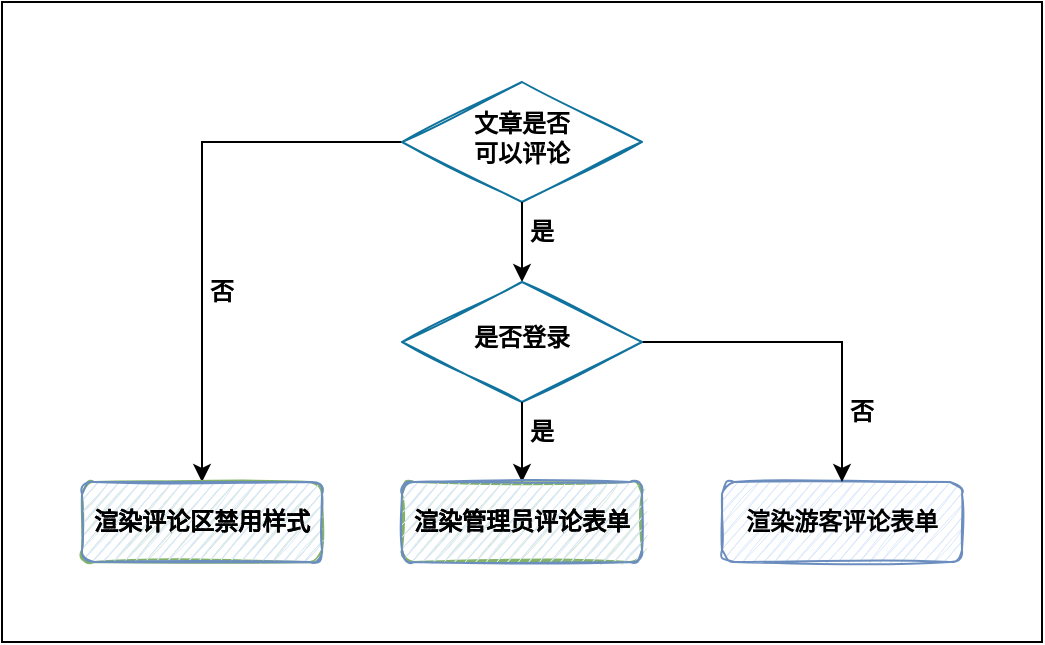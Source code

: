 <mxfile version="20.5.3" type="device"><diagram id="H0tBLHC7--erDe1zniwH" name="第 1 页"><mxGraphModel dx="1024" dy="509" grid="1" gridSize="10" guides="1" tooltips="1" connect="1" arrows="1" fold="1" page="1" pageScale="1" pageWidth="827" pageHeight="1169" math="0" shadow="0"><root><mxCell id="0"/><mxCell id="1" parent="0"/><mxCell id="ztIbx363AZORjONlaQAT-1" value="渲染管理员评论表单" style="rounded=1;whiteSpace=wrap;html=1;fontSize=12;glass=0;strokeWidth=1;shadow=0;sketch=1;fontStyle=1;fillColor=#d5e8d4;strokeColor=#82b366;" vertex="1" parent="1"><mxGeometry x="320" y="320" width="120" height="40" as="geometry"/></mxCell><mxCell id="ztIbx363AZORjONlaQAT-10" style="edgeStyle=orthogonalEdgeStyle;rounded=0;orthogonalLoop=1;jettySize=auto;html=1;" edge="1" parent="1" source="ztIbx363AZORjONlaQAT-2" target="ztIbx363AZORjONlaQAT-7"><mxGeometry relative="1" as="geometry"/></mxCell><mxCell id="ztIbx363AZORjONlaQAT-2" value="文章是否&lt;br&gt;可以评论" style="rhombus;whiteSpace=wrap;html=1;shadow=0;fontFamily=Helvetica;fontSize=12;align=center;strokeWidth=1;spacing=6;spacingTop=-4;sketch=1;fillColor=none;strokeColor=#10739e;fontStyle=1" vertex="1" parent="1"><mxGeometry x="320" y="120" width="120" height="60" as="geometry"/></mxCell><mxCell id="ztIbx363AZORjONlaQAT-3" value="" style="endArrow=classic;html=1;rounded=0;exitX=0.5;exitY=1;exitDx=0;exitDy=0;entryX=0.5;entryY=0;entryDx=0;entryDy=0;" edge="1" parent="1" source="ztIbx363AZORjONlaQAT-2" target="ztIbx363AZORjONlaQAT-5"><mxGeometry width="50" height="50" relative="1" as="geometry"><mxPoint x="390" y="280" as="sourcePoint"/><mxPoint x="380" y="210" as="targetPoint"/></mxGeometry></mxCell><mxCell id="ztIbx363AZORjONlaQAT-4" value="渲染游客评论表单" style="rounded=1;whiteSpace=wrap;html=1;fontSize=12;glass=0;strokeWidth=1;shadow=0;sketch=1;fontStyle=1;fillColor=#dae8fc;strokeColor=#6c8ebf;" vertex="1" parent="1"><mxGeometry x="480" y="320" width="120" height="40" as="geometry"/></mxCell><mxCell id="ztIbx363AZORjONlaQAT-11" style="edgeStyle=orthogonalEdgeStyle;rounded=0;orthogonalLoop=1;jettySize=auto;html=1;entryX=0.5;entryY=0;entryDx=0;entryDy=0;" edge="1" parent="1" source="ztIbx363AZORjONlaQAT-5" target="ztIbx363AZORjONlaQAT-4"><mxGeometry relative="1" as="geometry"/></mxCell><mxCell id="ztIbx363AZORjONlaQAT-5" value="是否登录" style="rhombus;whiteSpace=wrap;html=1;shadow=0;fontFamily=Helvetica;fontSize=12;align=center;strokeWidth=1;spacing=6;spacingTop=-4;sketch=1;fillColor=none;strokeColor=#10739e;fontStyle=1" vertex="1" parent="1"><mxGeometry x="320" y="220" width="120" height="60" as="geometry"/></mxCell><mxCell id="ztIbx363AZORjONlaQAT-6" value="" style="endArrow=classic;html=1;rounded=0;exitX=0.5;exitY=1;exitDx=0;exitDy=0;entryX=0.5;entryY=0;entryDx=0;entryDy=0;" edge="1" parent="1" source="ztIbx363AZORjONlaQAT-5" target="ztIbx363AZORjONlaQAT-1"><mxGeometry width="50" height="50" relative="1" as="geometry"><mxPoint x="390" y="190" as="sourcePoint"/><mxPoint x="390" y="220" as="targetPoint"/></mxGeometry></mxCell><mxCell id="ztIbx363AZORjONlaQAT-7" value="渲染评论区禁用样式" style="rounded=1;whiteSpace=wrap;html=1;fontSize=12;glass=0;strokeWidth=1;shadow=0;sketch=1;fontStyle=1;fillColor=#d5e8d4;strokeColor=#82b366;" vertex="1" parent="1"><mxGeometry x="160" y="320" width="120" height="40" as="geometry"/></mxCell><mxCell id="ztIbx363AZORjONlaQAT-12" value="渲染评论区禁用样式" style="rounded=1;whiteSpace=wrap;html=1;fontSize=12;glass=0;strokeWidth=1;shadow=0;sketch=1;fontStyle=1;fillColor=#dae8fc;strokeColor=#6c8ebf;" vertex="1" parent="1"><mxGeometry x="160" y="320" width="120" height="40" as="geometry"/></mxCell><mxCell id="ztIbx363AZORjONlaQAT-13" value="渲染管理员评论表单" style="rounded=1;whiteSpace=wrap;html=1;fontSize=12;glass=0;strokeWidth=1;shadow=0;sketch=1;fontStyle=1;fillColor=#dae8fc;strokeColor=#6c8ebf;" vertex="1" parent="1"><mxGeometry x="320" y="320" width="120" height="40" as="geometry"/></mxCell><mxCell id="ztIbx363AZORjONlaQAT-14" value="&lt;b&gt;否&lt;/b&gt;" style="text;html=1;strokeColor=none;fillColor=none;align=center;verticalAlign=middle;whiteSpace=wrap;rounded=0;" vertex="1" parent="1"><mxGeometry x="220" y="210" width="20" height="30" as="geometry"/></mxCell><mxCell id="ztIbx363AZORjONlaQAT-16" value="&lt;b&gt;否&lt;/b&gt;" style="text;html=1;strokeColor=none;fillColor=none;align=center;verticalAlign=middle;whiteSpace=wrap;rounded=0;" vertex="1" parent="1"><mxGeometry x="540" y="270" width="20" height="30" as="geometry"/></mxCell><mxCell id="ztIbx363AZORjONlaQAT-17" value="&lt;b&gt;是&lt;/b&gt;" style="text;html=1;strokeColor=none;fillColor=none;align=center;verticalAlign=middle;whiteSpace=wrap;rounded=0;" vertex="1" parent="1"><mxGeometry x="380" y="180" width="20" height="30" as="geometry"/></mxCell><mxCell id="ztIbx363AZORjONlaQAT-18" value="&lt;b&gt;是&lt;/b&gt;" style="text;html=1;strokeColor=none;fillColor=none;align=center;verticalAlign=middle;whiteSpace=wrap;rounded=0;" vertex="1" parent="1"><mxGeometry x="380" y="280" width="20" height="30" as="geometry"/></mxCell><mxCell id="ztIbx363AZORjONlaQAT-19" value="" style="rounded=0;whiteSpace=wrap;html=1;fillColor=none;" vertex="1" parent="1"><mxGeometry x="120" y="80" width="520" height="320" as="geometry"/></mxCell></root></mxGraphModel></diagram></mxfile>